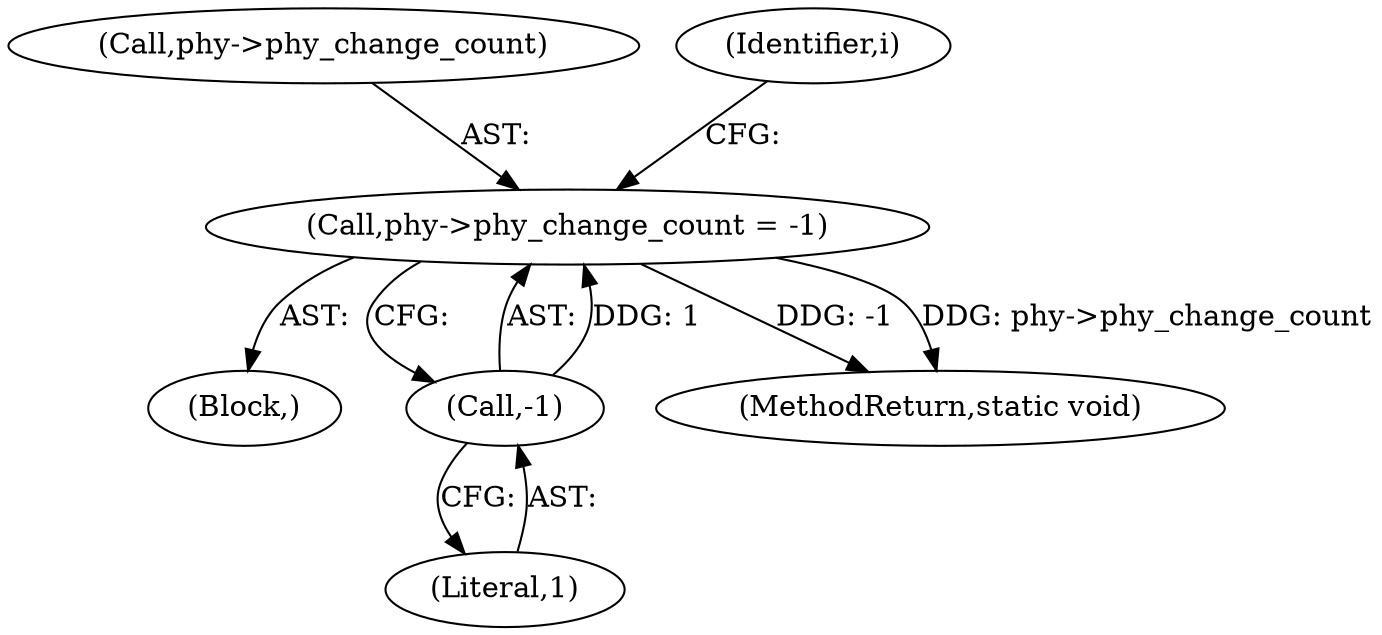 digraph "0_linux_0558f33c06bb910e2879e355192227a8e8f0219d_11@pointer" {
"1000211" [label="(Call,phy->phy_change_count = -1)"];
"1000215" [label="(Call,-1)"];
"1000199" [label="(Block,)"];
"1000220" [label="(MethodReturn,static void)"];
"1000212" [label="(Call,phy->phy_change_count)"];
"1000215" [label="(Call,-1)"];
"1000211" [label="(Call,phy->phy_change_count = -1)"];
"1000198" [label="(Identifier,i)"];
"1000216" [label="(Literal,1)"];
"1000211" -> "1000199"  [label="AST: "];
"1000211" -> "1000215"  [label="CFG: "];
"1000212" -> "1000211"  [label="AST: "];
"1000215" -> "1000211"  [label="AST: "];
"1000198" -> "1000211"  [label="CFG: "];
"1000211" -> "1000220"  [label="DDG: -1"];
"1000211" -> "1000220"  [label="DDG: phy->phy_change_count"];
"1000215" -> "1000211"  [label="DDG: 1"];
"1000215" -> "1000216"  [label="CFG: "];
"1000216" -> "1000215"  [label="AST: "];
}
